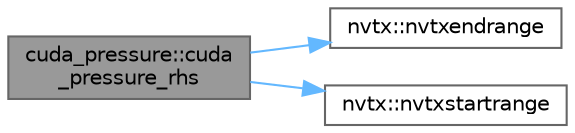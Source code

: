 digraph "cuda_pressure::cuda_pressure_rhs"
{
 // LATEX_PDF_SIZE
  bgcolor="transparent";
  edge [fontname=Helvetica,fontsize=10,labelfontname=Helvetica,labelfontsize=10];
  node [fontname=Helvetica,fontsize=10,shape=box,height=0.2,width=0.4];
  rankdir="LR";
  Node1 [id="Node000001",label="cuda_pressure::cuda\l_pressure_rhs",height=0.2,width=0.4,color="gray40", fillcolor="grey60", style="filled", fontcolor="black",tooltip=" "];
  Node1 -> Node2 [id="edge1_Node000001_Node000002",color="steelblue1",style="solid",tooltip=" "];
  Node2 [id="Node000002",label="nvtx::nvtxendrange",height=0.2,width=0.4,color="grey40", fillcolor="white", style="filled",URL="$namespacenvtx.html#aed9b06c5398e0a5b8d7a6e687564fb46",tooltip=" "];
  Node1 -> Node3 [id="edge2_Node000001_Node000003",color="steelblue1",style="solid",tooltip=" "];
  Node3 [id="Node000003",label="nvtx::nvtxstartrange",height=0.2,width=0.4,color="grey40", fillcolor="white", style="filled",URL="$namespacenvtx.html#abaf43be3229e42bd0f4c1e75d9670075",tooltip=" "];
}
